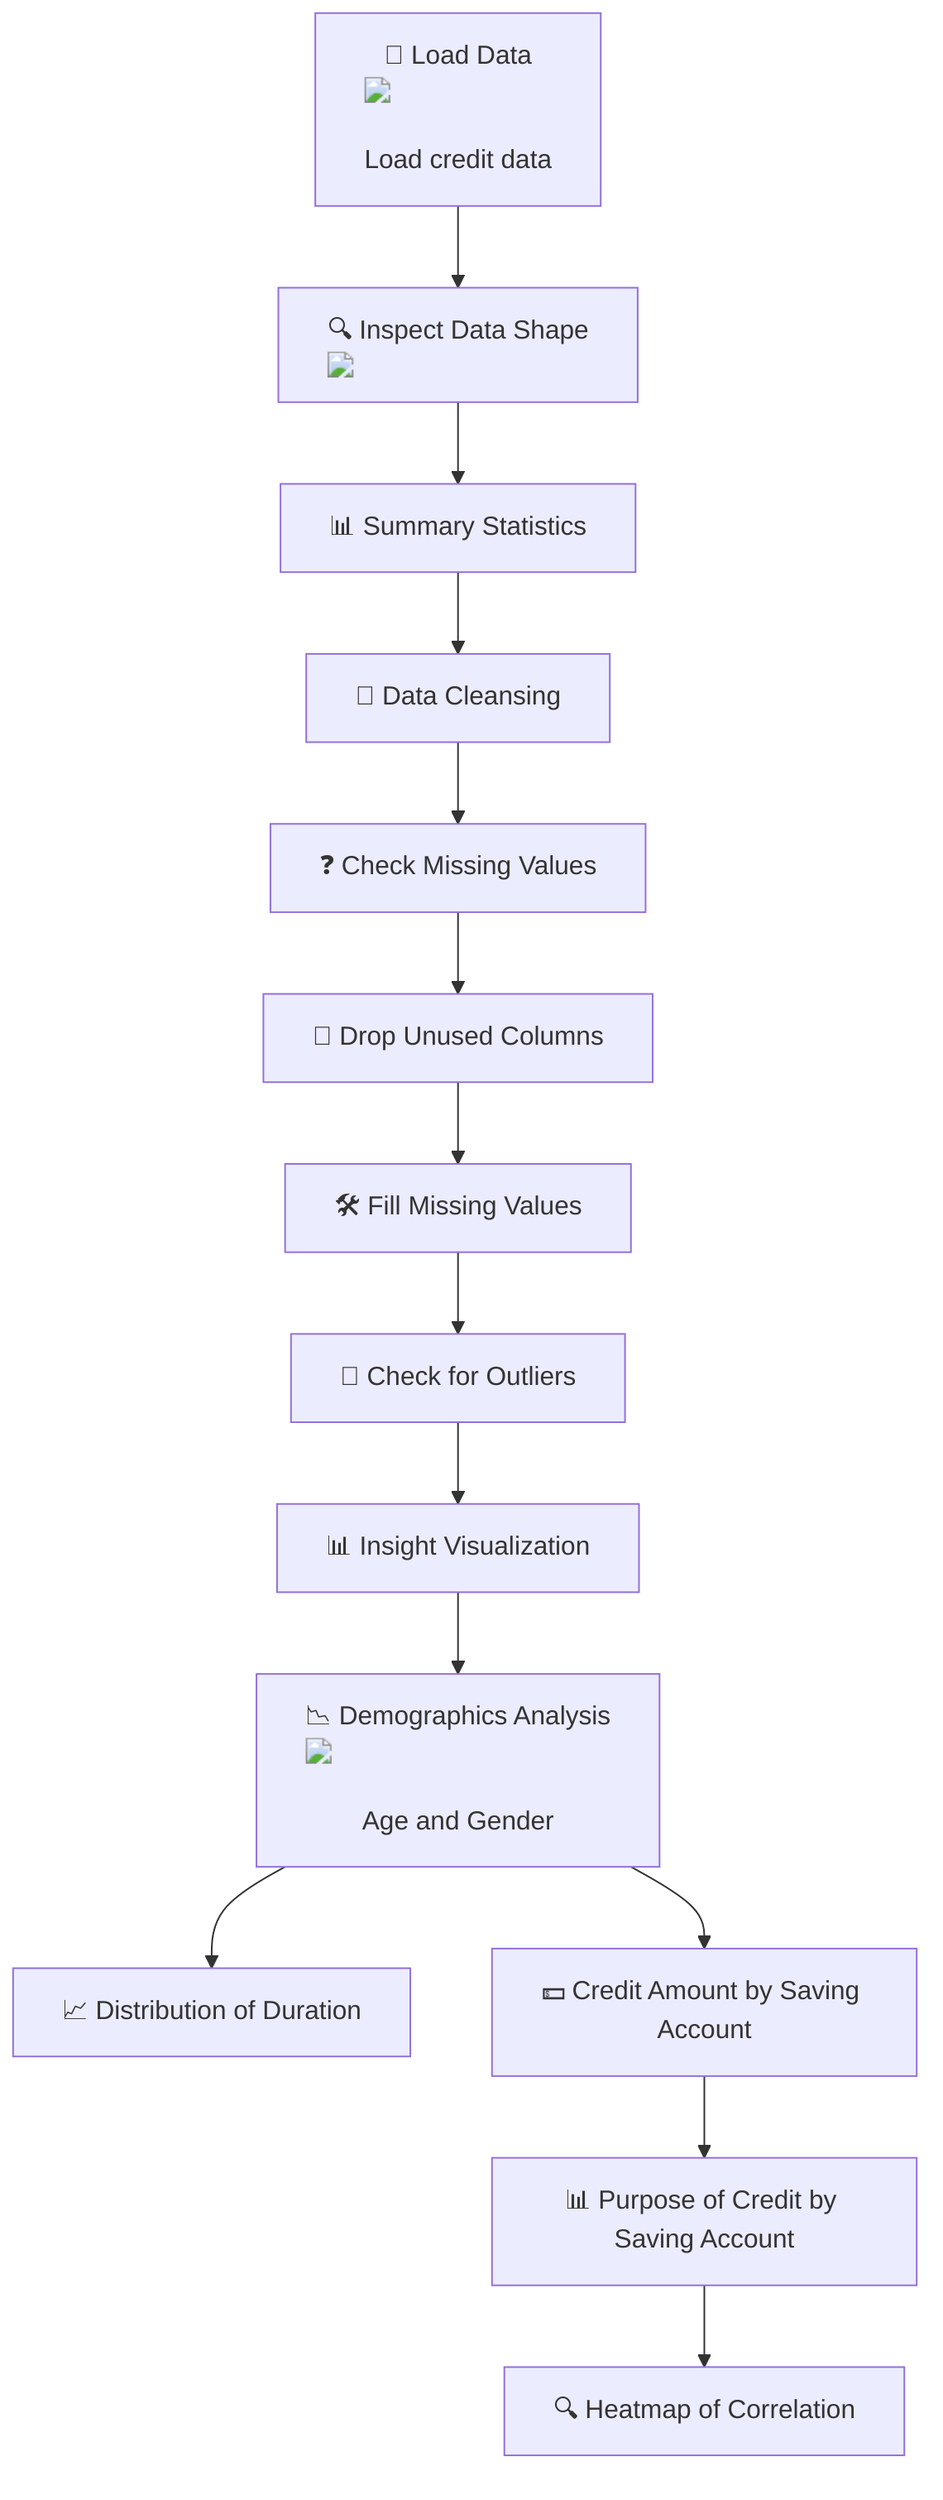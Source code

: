 flowchart TD
    A["📂 Load Data <img src='file.svg' /> <br/> Load credit data"] --> B["🔍 Inspect Data Shape <img src='table.svg' />"]
    B --> C["📊 Summary Statistics"]
    C --> D["🧼 Data Cleansing"]
    D --> E["❓ Check Missing Values"]
    E --> F["🚫 Drop Unused Columns"]
    F --> G["🛠 Fill Missing Values"]
    G --> H["🚨 Check for Outliers"]
    H --> I["📊 Insight Visualization"]
    I --> J["📉 Demographics Analysis <img src='scatter_plot_template.svg' /> <br/> Age and Gender"]
    J --> K["📈 Distribution of Duration"]
    J --> L["💵 Credit Amount by Saving Account"]
    L --> M["📊 Purpose of Credit by Saving Account"]
    M --> N["🔍 Heatmap of Correlation"]